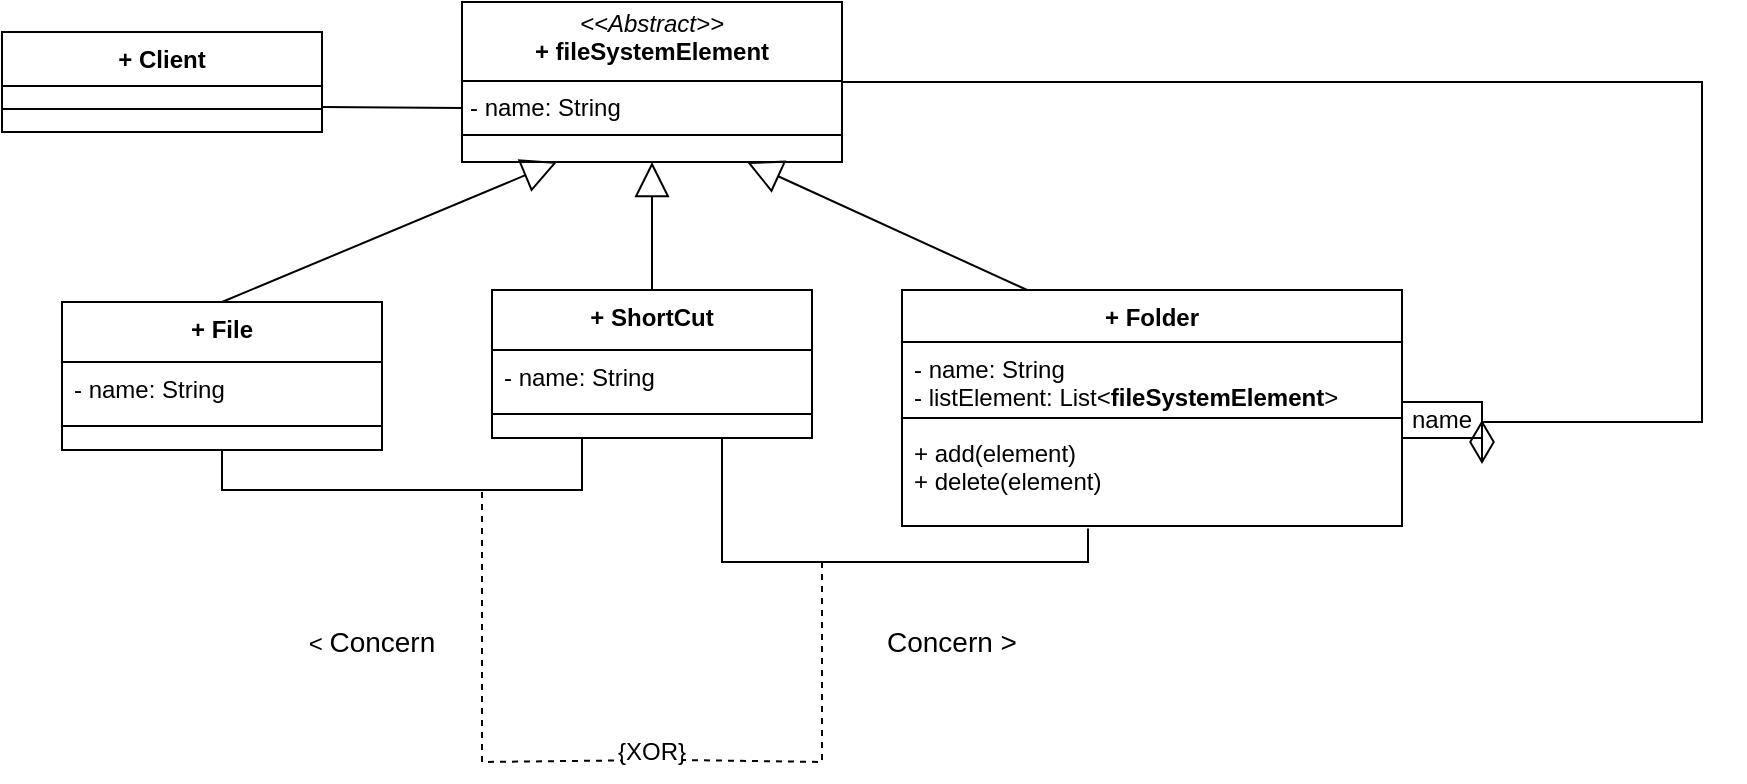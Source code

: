 <mxfile version="26.2.2">
  <diagram name="Page-1" id="Q1ZrhS3yk-erGd989K-s">
    <mxGraphModel dx="1032" dy="679" grid="1" gridSize="10" guides="1" tooltips="1" connect="1" arrows="1" fold="1" page="1" pageScale="1" pageWidth="570" pageHeight="940" math="0" shadow="0">
      <root>
        <mxCell id="0" />
        <mxCell id="1" parent="0" />
        <mxCell id="xuW71sCoTXRhH30jnL0e-25" style="edgeStyle=orthogonalEdgeStyle;rounded=0;orthogonalLoop=1;jettySize=auto;html=1;endArrow=diamondThin;endFill=0;endSize=19;entryX=1;entryY=0.5;entryDx=0;entryDy=0;" edge="1" parent="1" source="xuW71sCoTXRhH30jnL0e-1" target="xuW71sCoTXRhH30jnL0e-33">
          <mxGeometry relative="1" as="geometry">
            <mxPoint x="780" y="330" as="targetPoint" />
            <Array as="points">
              <mxPoint x="880" y="160" />
              <mxPoint x="880" y="330" />
              <mxPoint x="770" y="330" />
            </Array>
          </mxGeometry>
        </mxCell>
        <mxCell id="xuW71sCoTXRhH30jnL0e-1" value="&lt;p style=&quot;margin:0px;margin-top:4px;text-align:center;&quot;&gt;&lt;i&gt;&amp;lt;&amp;lt;Abstract&amp;gt;&amp;gt;&lt;/i&gt;&lt;br&gt;&lt;b&gt;+ fileSystemElement&lt;/b&gt;&lt;/p&gt;&lt;hr size=&quot;1&quot; style=&quot;border-style:solid;&quot;&gt;&lt;p style=&quot;margin:0px;margin-left:4px;&quot;&gt;- name: String&lt;/p&gt;&lt;hr size=&quot;1&quot; style=&quot;border-style:solid;&quot;&gt;&lt;p style=&quot;margin:0px;margin-left:4px;&quot;&gt;&lt;br&gt;&lt;/p&gt;" style="verticalAlign=top;align=left;overflow=fill;html=1;whiteSpace=wrap;fillColor=none;" vertex="1" parent="1">
          <mxGeometry x="260" y="120" width="190" height="80" as="geometry" />
        </mxCell>
        <mxCell id="xuW71sCoTXRhH30jnL0e-2" value="+ Client" style="swimlane;fontStyle=1;align=center;verticalAlign=top;childLayout=stackLayout;horizontal=1;startSize=27;horizontalStack=0;resizeParent=1;resizeParentMax=0;resizeLast=0;collapsible=1;marginBottom=0;whiteSpace=wrap;html=1;fillColor=none;" vertex="1" parent="1">
          <mxGeometry x="30" y="135" width="160" height="50" as="geometry" />
        </mxCell>
        <mxCell id="xuW71sCoTXRhH30jnL0e-4" value="" style="line;strokeWidth=1;fillColor=none;align=left;verticalAlign=middle;spacingTop=-1;spacingLeft=3;spacingRight=3;rotatable=0;labelPosition=right;points=[];portConstraint=eastwest;strokeColor=inherit;" vertex="1" parent="xuW71sCoTXRhH30jnL0e-2">
          <mxGeometry y="27" width="160" height="23" as="geometry" />
        </mxCell>
        <mxCell id="xuW71sCoTXRhH30jnL0e-26" style="edgeStyle=orthogonalEdgeStyle;rounded=0;orthogonalLoop=1;jettySize=auto;html=1;entryX=0.5;entryY=1;entryDx=0;entryDy=0;endArrow=none;startFill=0;" edge="1" parent="1" source="xuW71sCoTXRhH30jnL0e-6" target="xuW71sCoTXRhH30jnL0e-10">
          <mxGeometry relative="1" as="geometry">
            <Array as="points">
              <mxPoint x="320" y="364" />
              <mxPoint x="140" y="364" />
            </Array>
          </mxGeometry>
        </mxCell>
        <mxCell id="xuW71sCoTXRhH30jnL0e-6" value="+ ShortCut" style="swimlane;fontStyle=1;align=center;verticalAlign=top;childLayout=stackLayout;horizontal=1;startSize=30;horizontalStack=0;resizeParent=1;resizeParentMax=0;resizeLast=0;collapsible=1;marginBottom=0;whiteSpace=wrap;html=1;" vertex="1" parent="1">
          <mxGeometry x="275" y="264" width="160" height="74" as="geometry" />
        </mxCell>
        <mxCell id="xuW71sCoTXRhH30jnL0e-7" value="- name: String" style="text;strokeColor=none;fillColor=none;align=left;verticalAlign=top;spacingLeft=4;spacingRight=4;overflow=hidden;rotatable=0;points=[[0,0.5],[1,0.5]];portConstraint=eastwest;whiteSpace=wrap;html=1;" vertex="1" parent="xuW71sCoTXRhH30jnL0e-6">
          <mxGeometry y="30" width="160" height="20" as="geometry" />
        </mxCell>
        <mxCell id="xuW71sCoTXRhH30jnL0e-8" value="" style="line;strokeWidth=1;fillColor=none;align=left;verticalAlign=middle;spacingTop=-1;spacingLeft=3;spacingRight=3;rotatable=0;labelPosition=right;points=[];portConstraint=eastwest;strokeColor=inherit;" vertex="1" parent="xuW71sCoTXRhH30jnL0e-6">
          <mxGeometry y="50" width="160" height="24" as="geometry" />
        </mxCell>
        <mxCell id="xuW71sCoTXRhH30jnL0e-10" value="+ File" style="swimlane;fontStyle=1;align=center;verticalAlign=top;childLayout=stackLayout;horizontal=1;startSize=30;horizontalStack=0;resizeParent=1;resizeParentMax=0;resizeLast=0;collapsible=1;marginBottom=0;whiteSpace=wrap;html=1;" vertex="1" parent="1">
          <mxGeometry x="60" y="270" width="160" height="74" as="geometry" />
        </mxCell>
        <mxCell id="xuW71sCoTXRhH30jnL0e-11" value="- name: String" style="text;strokeColor=none;fillColor=none;align=left;verticalAlign=top;spacingLeft=4;spacingRight=4;overflow=hidden;rotatable=0;points=[[0,0.5],[1,0.5]];portConstraint=eastwest;whiteSpace=wrap;html=1;" vertex="1" parent="xuW71sCoTXRhH30jnL0e-10">
          <mxGeometry y="30" width="160" height="20" as="geometry" />
        </mxCell>
        <mxCell id="xuW71sCoTXRhH30jnL0e-12" value="" style="line;strokeWidth=1;fillColor=none;align=left;verticalAlign=middle;spacingTop=-1;spacingLeft=3;spacingRight=3;rotatable=0;labelPosition=right;points=[];portConstraint=eastwest;strokeColor=inherit;" vertex="1" parent="xuW71sCoTXRhH30jnL0e-10">
          <mxGeometry y="50" width="160" height="24" as="geometry" />
        </mxCell>
        <mxCell id="xuW71sCoTXRhH30jnL0e-17" value="+ Folder" style="swimlane;fontStyle=1;align=center;verticalAlign=top;childLayout=stackLayout;horizontal=1;startSize=26;horizontalStack=0;resizeParent=1;resizeParentMax=0;resizeLast=0;collapsible=1;marginBottom=0;whiteSpace=wrap;html=1;" vertex="1" parent="1">
          <mxGeometry x="480" y="264" width="250" height="118" as="geometry" />
        </mxCell>
        <mxCell id="xuW71sCoTXRhH30jnL0e-18" value="- name: String&lt;div&gt;- listElement:&amp;nbsp;&lt;span style=&quot;background-color: transparent; color: light-dark(rgb(0, 0, 0), rgb(255, 255, 255));&quot;&gt;List&amp;lt;&lt;/span&gt;&lt;b style=&quot;background-color: transparent; color: light-dark(rgb(0, 0, 0), rgb(255, 255, 255)); text-align: center;&quot;&gt;fileSystemElement&lt;/b&gt;&lt;span style=&quot;background-color: transparent; color: light-dark(rgb(0, 0, 0), rgb(255, 255, 255));&quot;&gt;&amp;gt;&lt;/span&gt;&lt;/div&gt;" style="text;strokeColor=none;fillColor=none;align=left;verticalAlign=top;spacingLeft=4;spacingRight=4;overflow=hidden;rotatable=0;points=[[0,0.5],[1,0.5]];portConstraint=eastwest;whiteSpace=wrap;html=1;" vertex="1" parent="xuW71sCoTXRhH30jnL0e-17">
          <mxGeometry y="26" width="250" height="34" as="geometry" />
        </mxCell>
        <mxCell id="xuW71sCoTXRhH30jnL0e-19" value="" style="line;strokeWidth=1;fillColor=none;align=left;verticalAlign=middle;spacingTop=-1;spacingLeft=3;spacingRight=3;rotatable=0;labelPosition=right;points=[];portConstraint=eastwest;strokeColor=inherit;" vertex="1" parent="xuW71sCoTXRhH30jnL0e-17">
          <mxGeometry y="60" width="250" height="8" as="geometry" />
        </mxCell>
        <mxCell id="xuW71sCoTXRhH30jnL0e-20" value="+ add(element)&lt;div&gt;+ delete(element)&lt;/div&gt;" style="text;strokeColor=none;fillColor=none;align=left;verticalAlign=top;spacingLeft=4;spacingRight=4;overflow=hidden;rotatable=0;points=[[0,0.5],[1,0.5]];portConstraint=eastwest;whiteSpace=wrap;html=1;" vertex="1" parent="xuW71sCoTXRhH30jnL0e-17">
          <mxGeometry y="68" width="250" height="50" as="geometry" />
        </mxCell>
        <mxCell id="xuW71sCoTXRhH30jnL0e-21" value="" style="endArrow=block;endFill=0;endSize=15;html=1;rounded=0;exitX=0.5;exitY=0;exitDx=0;exitDy=0;entryX=0.25;entryY=1;entryDx=0;entryDy=0;" edge="1" parent="1" source="xuW71sCoTXRhH30jnL0e-10" target="xuW71sCoTXRhH30jnL0e-1">
          <mxGeometry width="160" relative="1" as="geometry">
            <mxPoint x="280" y="320" as="sourcePoint" />
            <mxPoint x="440" y="320" as="targetPoint" />
          </mxGeometry>
        </mxCell>
        <mxCell id="xuW71sCoTXRhH30jnL0e-22" value="" style="endArrow=block;endFill=0;endSize=15;html=1;rounded=0;exitX=0.5;exitY=0;exitDx=0;exitDy=0;entryX=0.5;entryY=1;entryDx=0;entryDy=0;" edge="1" parent="1" source="xuW71sCoTXRhH30jnL0e-6" target="xuW71sCoTXRhH30jnL0e-1">
          <mxGeometry width="160" relative="1" as="geometry">
            <mxPoint x="150" y="280" as="sourcePoint" />
            <mxPoint x="318" y="210" as="targetPoint" />
          </mxGeometry>
        </mxCell>
        <mxCell id="xuW71sCoTXRhH30jnL0e-23" value="" style="endArrow=block;endFill=0;endSize=15;html=1;rounded=0;exitX=0.25;exitY=0;exitDx=0;exitDy=0;entryX=0.75;entryY=1;entryDx=0;entryDy=0;" edge="1" parent="1" source="xuW71sCoTXRhH30jnL0e-17" target="xuW71sCoTXRhH30jnL0e-1">
          <mxGeometry width="160" relative="1" as="geometry">
            <mxPoint x="318" y="280" as="sourcePoint" />
            <mxPoint x="150" y="210" as="targetPoint" />
          </mxGeometry>
        </mxCell>
        <mxCell id="xuW71sCoTXRhH30jnL0e-24" value="" style="endArrow=none;endFill=0;endSize=15;html=1;rounded=0;entryX=0.002;entryY=0.663;entryDx=0;entryDy=0;startFill=0;exitX=1;exitY=0.75;exitDx=0;exitDy=0;entryPerimeter=0;" edge="1" parent="1" source="xuW71sCoTXRhH30jnL0e-2" target="xuW71sCoTXRhH30jnL0e-1">
          <mxGeometry width="160" relative="1" as="geometry">
            <mxPoint x="220" y="190" as="sourcePoint" />
            <mxPoint x="318" y="210" as="targetPoint" />
          </mxGeometry>
        </mxCell>
        <mxCell id="xuW71sCoTXRhH30jnL0e-27" style="edgeStyle=orthogonalEdgeStyle;rounded=0;orthogonalLoop=1;jettySize=auto;html=1;entryX=0.372;entryY=1.024;entryDx=0;entryDy=0;entryPerimeter=0;endArrow=none;startFill=0;" edge="1" parent="1" source="xuW71sCoTXRhH30jnL0e-6" target="xuW71sCoTXRhH30jnL0e-20">
          <mxGeometry relative="1" as="geometry">
            <Array as="points">
              <mxPoint x="390" y="400" />
              <mxPoint x="573" y="400" />
            </Array>
          </mxGeometry>
        </mxCell>
        <mxCell id="xuW71sCoTXRhH30jnL0e-28" value="{XOR}" style="text;html=1;align=center;verticalAlign=middle;whiteSpace=wrap;rounded=0;" vertex="1" parent="1">
          <mxGeometry x="325" y="480" width="60" height="30" as="geometry" />
        </mxCell>
        <mxCell id="xuW71sCoTXRhH30jnL0e-29" value="&amp;lt; &lt;font style=&quot;font-size: 14px;&quot;&gt;Concern&lt;/font&gt;" style="text;html=1;align=center;verticalAlign=middle;whiteSpace=wrap;rounded=0;" vertex="1" parent="1">
          <mxGeometry x="170" y="425" width="90" height="30" as="geometry" />
        </mxCell>
        <mxCell id="xuW71sCoTXRhH30jnL0e-30" value="&lt;font style=&quot;font-size: 14px;&quot;&gt;Concern &amp;gt;&lt;/font&gt;" style="text;html=1;align=center;verticalAlign=middle;whiteSpace=wrap;rounded=0;" vertex="1" parent="1">
          <mxGeometry x="460" y="425" width="90" height="30" as="geometry" />
        </mxCell>
        <mxCell id="xuW71sCoTXRhH30jnL0e-31" value="" style="endArrow=none;html=1;rounded=0;bendable=1;endFill=0;startFill=0;dashed=1;entryX=0.25;entryY=0.64;entryDx=0;entryDy=0;entryPerimeter=0;snapToPoint=0;" edge="1" parent="1" target="xuW71sCoTXRhH30jnL0e-28">
          <mxGeometry width="50" height="50" relative="1" as="geometry">
            <mxPoint x="270" y="365" as="sourcePoint" />
            <mxPoint x="360" y="430" as="targetPoint" />
            <Array as="points">
              <mxPoint x="270" y="500" />
            </Array>
          </mxGeometry>
        </mxCell>
        <mxCell id="xuW71sCoTXRhH30jnL0e-32" value="" style="endArrow=none;html=1;rounded=0;bendable=1;endFill=0;startFill=0;dashed=1;entryX=0.25;entryY=0.64;entryDx=0;entryDy=0;entryPerimeter=0;snapToPoint=0;" edge="1" parent="1">
          <mxGeometry width="50" height="50" relative="1" as="geometry">
            <mxPoint x="440" y="400" as="sourcePoint" />
            <mxPoint x="370" y="499" as="targetPoint" />
            <Array as="points">
              <mxPoint x="440" y="500" />
            </Array>
          </mxGeometry>
        </mxCell>
        <mxCell id="xuW71sCoTXRhH30jnL0e-33" value="name" style="rounded=0;whiteSpace=wrap;html=1;fillColor=none;" vertex="1" parent="1">
          <mxGeometry x="730" y="320" width="40" height="18" as="geometry" />
        </mxCell>
      </root>
    </mxGraphModel>
  </diagram>
</mxfile>
